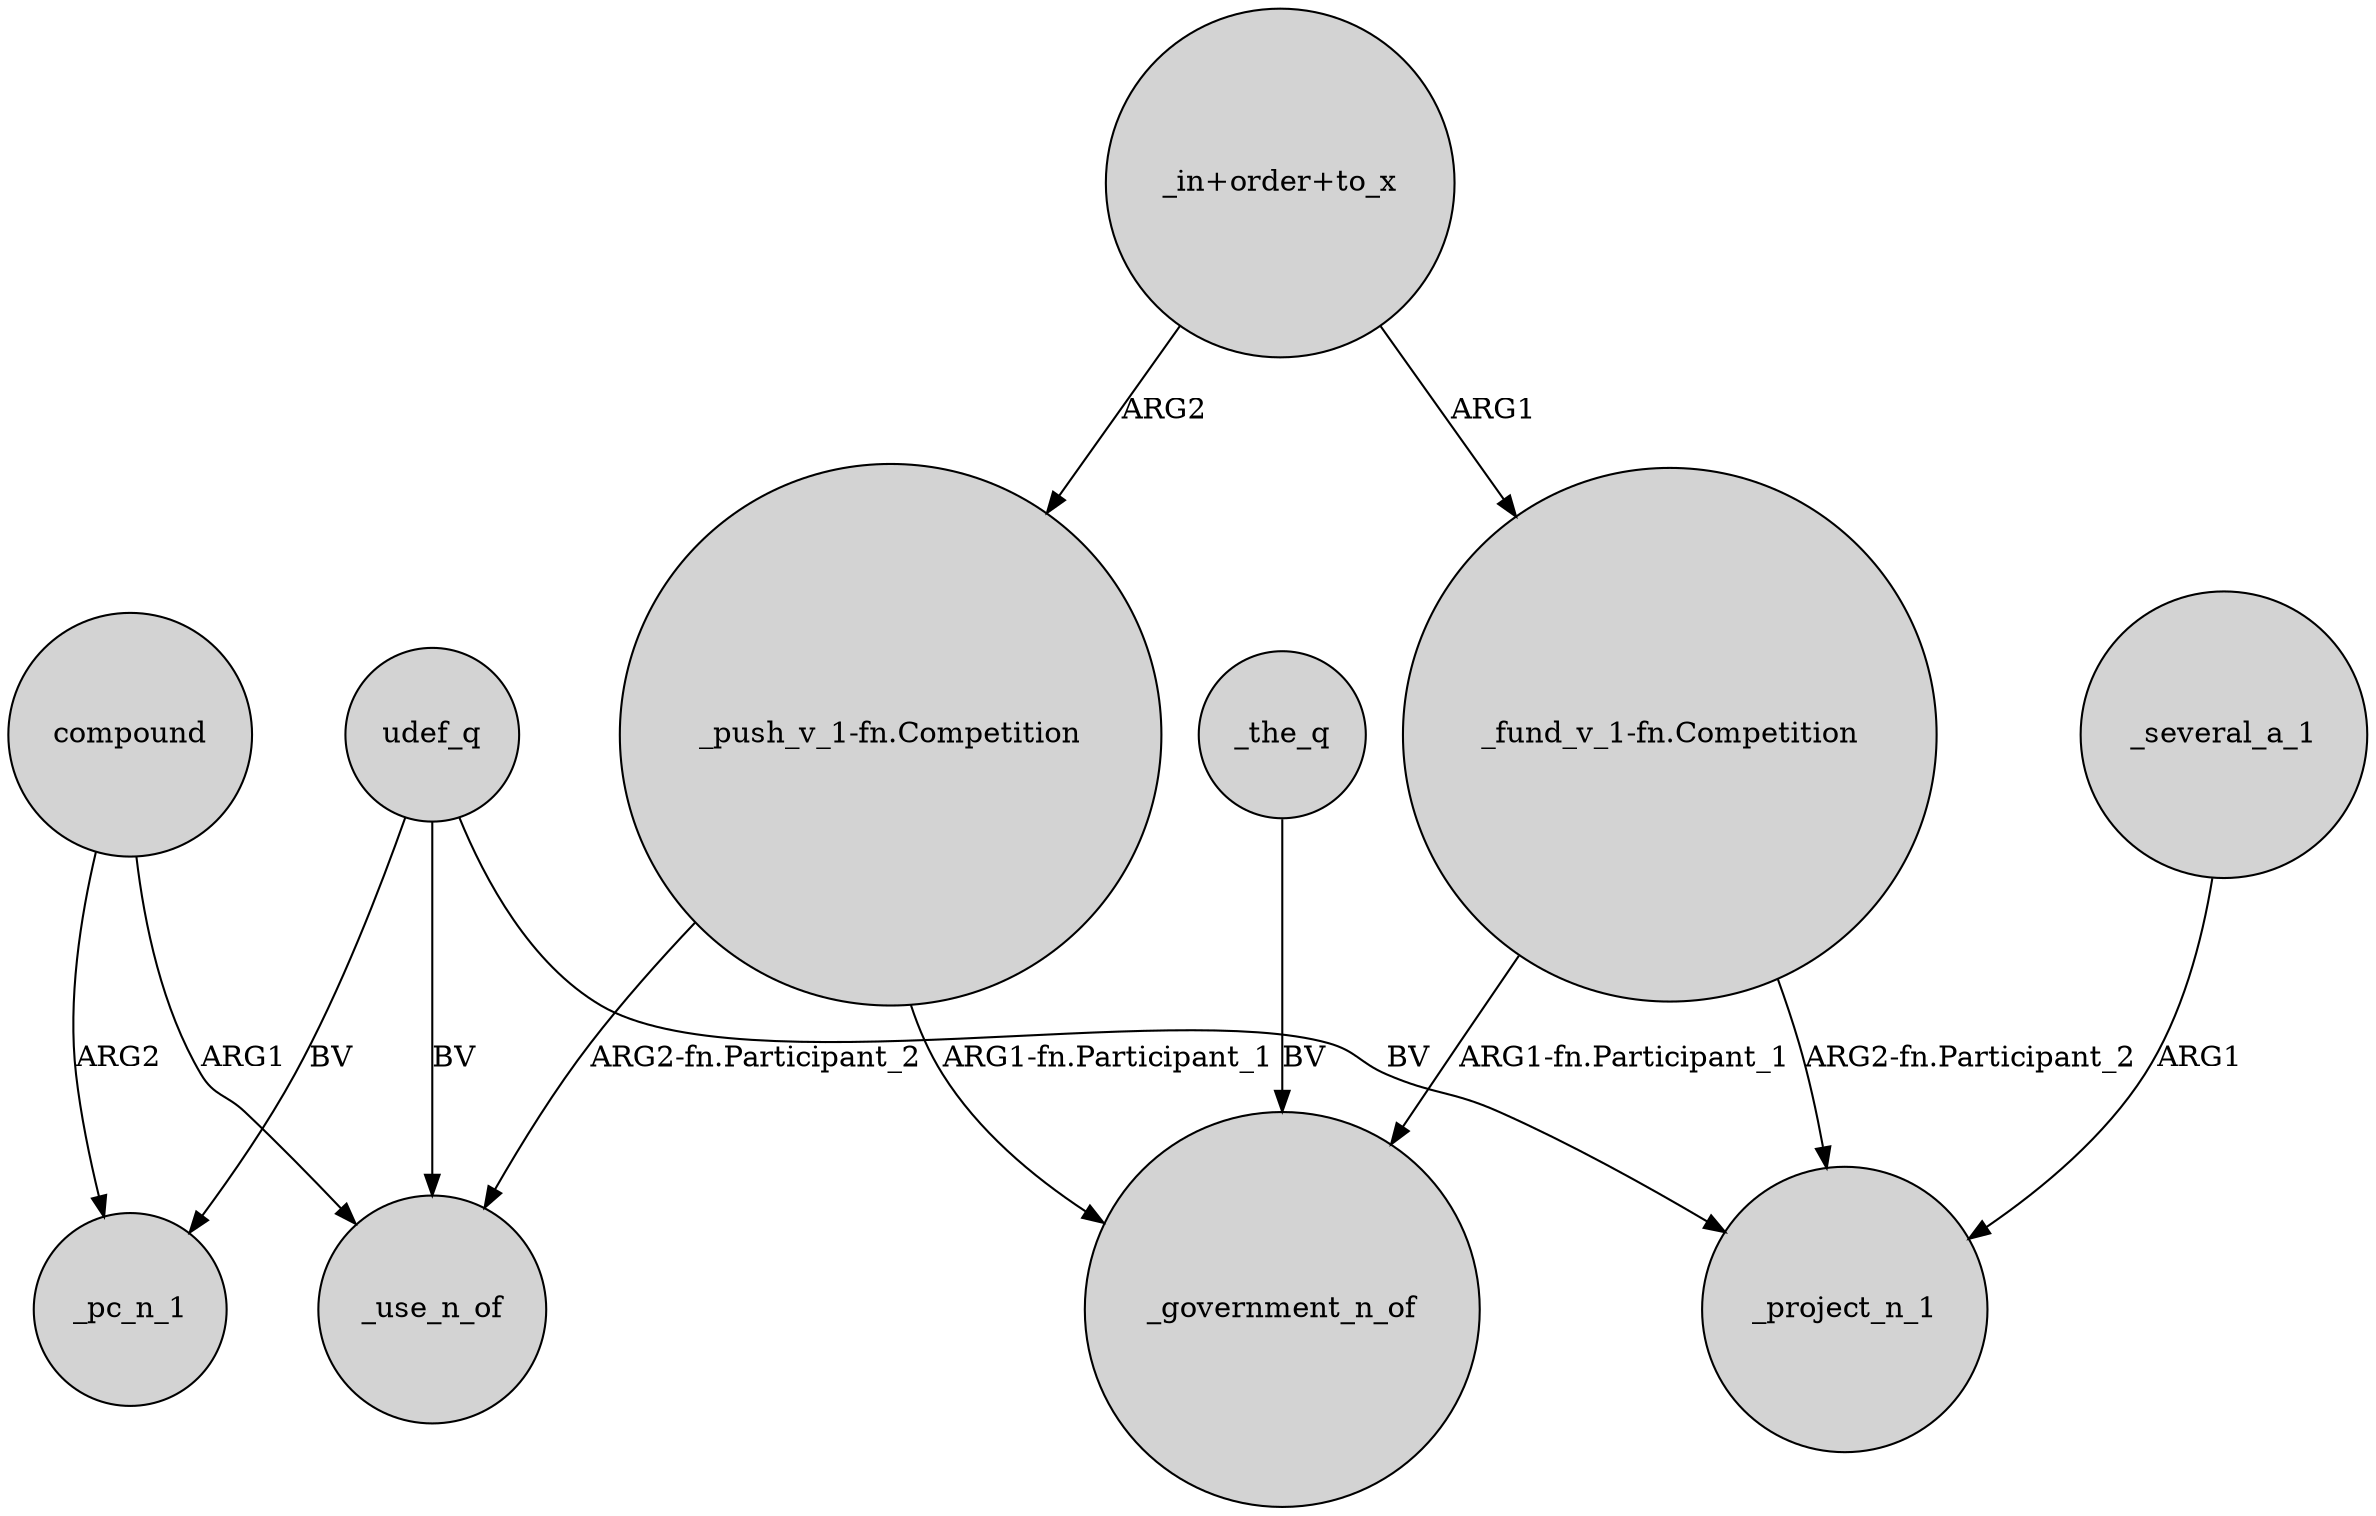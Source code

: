 digraph {
	node [shape=circle style=filled]
	"_fund_v_1-fn.Competition" -> _project_n_1 [label="ARG2-fn.Participant_2"]
	"_in+order+to_x" -> "_fund_v_1-fn.Competition" [label=ARG1]
	udef_q -> _pc_n_1 [label=BV]
	udef_q -> _project_n_1 [label=BV]
	compound -> _use_n_of [label=ARG1]
	_several_a_1 -> _project_n_1 [label=ARG1]
	compound -> _pc_n_1 [label=ARG2]
	udef_q -> _use_n_of [label=BV]
	"_push_v_1-fn.Competition" -> _government_n_of [label="ARG1-fn.Participant_1"]
	"_in+order+to_x" -> "_push_v_1-fn.Competition" [label=ARG2]
	_the_q -> _government_n_of [label=BV]
	"_fund_v_1-fn.Competition" -> _government_n_of [label="ARG1-fn.Participant_1"]
	"_push_v_1-fn.Competition" -> _use_n_of [label="ARG2-fn.Participant_2"]
}
